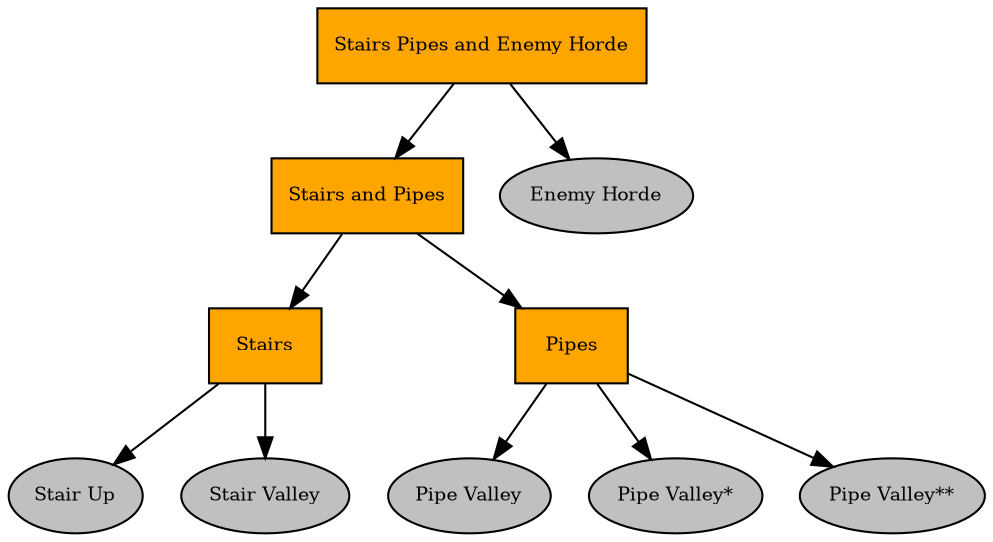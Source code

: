 digraph pastafarianism {
ordering=out;
graph [fontname="times-roman"];
node [fontname="times-roman"];
edge [fontname="times-roman"];
"Stairs Pipes and Enemy Horde" [fillcolor=orange, fontcolor=black, fontsize=9, label="Stairs Pipes and Enemy Horde", shape=box, style=filled];
"Stairs and Pipes" [fillcolor=orange, fontcolor=black, fontsize=9, label="Stairs and Pipes", shape=box, style=filled];
"Stairs Pipes and Enemy Horde" -> "Stairs and Pipes";
Stairs [fillcolor=orange, fontcolor=black, fontsize=9, label=Stairs, shape=box, style=filled];
"Stairs and Pipes" -> Stairs;
"Stair Up" [fillcolor=gray, fontcolor=black, fontsize=9, label="Stair Up", shape=ellipse, style=filled];
Stairs -> "Stair Up";
"Stair Valley" [fillcolor=gray, fontcolor=black, fontsize=9, label="Stair Valley", shape=ellipse, style=filled];
Stairs -> "Stair Valley";
Pipes [fillcolor=orange, fontcolor=black, fontsize=9, label=Pipes, shape=box, style=filled];
"Stairs and Pipes" -> Pipes;
"Pipe Valley" [fillcolor=gray, fontcolor=black, fontsize=9, label="Pipe Valley", shape=ellipse, style=filled];
Pipes -> "Pipe Valley";
"Pipe Valley*" [fillcolor=gray, fontcolor=black, fontsize=9, label="Pipe Valley*", shape=ellipse, style=filled];
Pipes -> "Pipe Valley*";
"Pipe Valley**" [fillcolor=gray, fontcolor=black, fontsize=9, label="Pipe Valley**", shape=ellipse, style=filled];
Pipes -> "Pipe Valley**";
"Enemy Horde" [fillcolor=gray, fontcolor=black, fontsize=9, label="Enemy Horde", shape=ellipse, style=filled];
"Stairs Pipes and Enemy Horde" -> "Enemy Horde";
}
